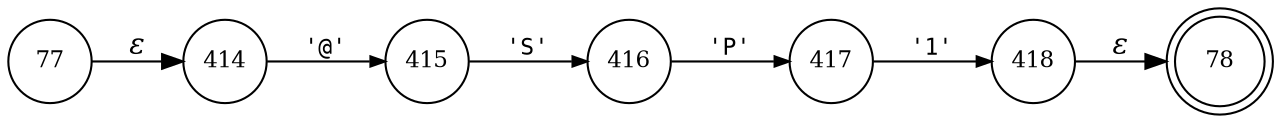digraph ATN {
rankdir=LR;
s78[fontsize=11, label="78", shape=doublecircle, fixedsize=true, width=.6];
s416[fontsize=11,label="416", shape=circle, fixedsize=true, width=.55, peripheries=1];
s417[fontsize=11,label="417", shape=circle, fixedsize=true, width=.55, peripheries=1];
s418[fontsize=11,label="418", shape=circle, fixedsize=true, width=.55, peripheries=1];
s77[fontsize=11,label="77", shape=circle, fixedsize=true, width=.55, peripheries=1];
s414[fontsize=11,label="414", shape=circle, fixedsize=true, width=.55, peripheries=1];
s415[fontsize=11,label="415", shape=circle, fixedsize=true, width=.55, peripheries=1];
s77 -> s414 [fontname="Times-Italic", label="&epsilon;"];
s414 -> s415 [fontsize=11, fontname="Courier", arrowsize=.7, label = "'@'", arrowhead = normal];
s415 -> s416 [fontsize=11, fontname="Courier", arrowsize=.7, label = "'S'", arrowhead = normal];
s416 -> s417 [fontsize=11, fontname="Courier", arrowsize=.7, label = "'P'", arrowhead = normal];
s417 -> s418 [fontsize=11, fontname="Courier", arrowsize=.7, label = "'1'", arrowhead = normal];
s418 -> s78 [fontname="Times-Italic", label="&epsilon;"];
}